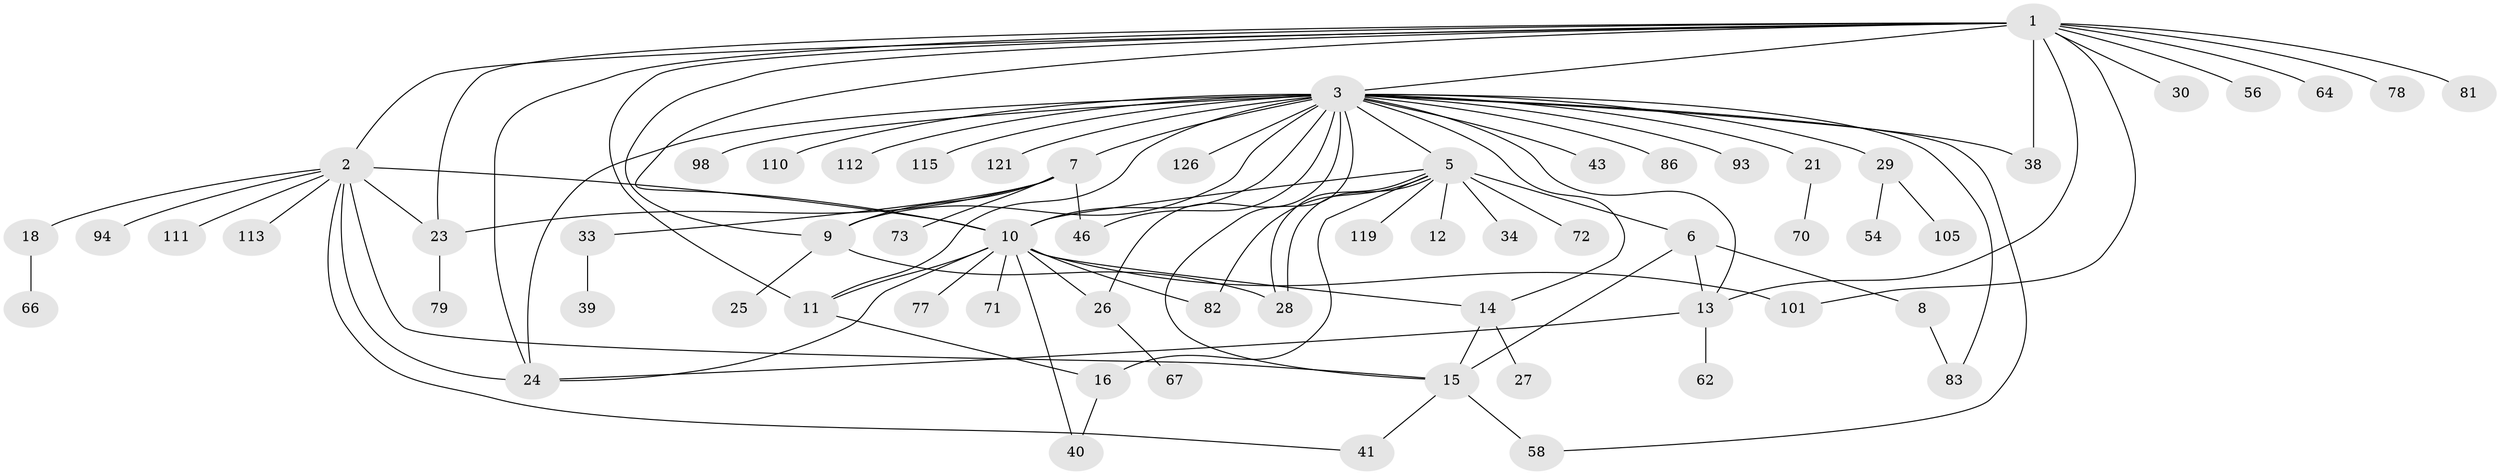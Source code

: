 // original degree distribution, {15: 0.007751937984496124, 13: 0.007751937984496124, 25: 0.007751937984496124, 5: 0.03875968992248062, 11: 0.007751937984496124, 7: 0.007751937984496124, 6: 0.031007751937984496, 2: 0.16279069767441862, 9: 0.007751937984496124, 1: 0.5038759689922481, 3: 0.12403100775193798, 4: 0.09302325581395349}
// Generated by graph-tools (version 1.1) at 2025/14/03/09/25 04:14:29]
// undirected, 64 vertices, 94 edges
graph export_dot {
graph [start="1"]
  node [color=gray90,style=filled];
  1;
  2 [super="+42+61"];
  3 [super="+4"];
  5;
  6 [super="+68+74+125"];
  7;
  8;
  9 [super="+45+60+80+96+97"];
  10 [super="+102+20+53+31+49"];
  11 [super="+51+99"];
  12;
  13 [super="+85+17"];
  14 [super="+55"];
  15 [super="+19"];
  16;
  18;
  21 [super="+120+87"];
  23 [super="+35+92+57"];
  24 [super="+69+59"];
  25;
  26;
  27;
  28 [super="+65"];
  29 [super="+50+90+48"];
  30;
  33;
  34;
  38 [super="+104"];
  39;
  40;
  41;
  43 [super="+52"];
  46 [super="+75+47"];
  54;
  56;
  58;
  62;
  64;
  66;
  67;
  70;
  71;
  72;
  73;
  77;
  78;
  79;
  81;
  82 [super="+88"];
  83 [super="+114"];
  86;
  93;
  94;
  98;
  101 [super="+109+124+117"];
  105;
  110;
  111;
  112;
  113;
  115;
  119;
  121;
  126;
  1 -- 2;
  1 -- 3;
  1 -- 9;
  1 -- 10;
  1 -- 11;
  1 -- 13;
  1 -- 23;
  1 -- 30;
  1 -- 56;
  1 -- 64;
  1 -- 78;
  1 -- 81;
  1 -- 101;
  1 -- 38;
  1 -- 24;
  2 -- 15;
  2 -- 18;
  2 -- 41;
  2 -- 94;
  2 -- 111;
  2 -- 113;
  2 -- 23 [weight=2];
  2 -- 10;
  2 -- 24;
  3 -- 5;
  3 -- 7;
  3 -- 14;
  3 -- 21;
  3 -- 24 [weight=2];
  3 -- 26;
  3 -- 29;
  3 -- 38;
  3 -- 46;
  3 -- 58;
  3 -- 86;
  3 -- 93;
  3 -- 98;
  3 -- 110;
  3 -- 112;
  3 -- 115;
  3 -- 121;
  3 -- 126;
  3 -- 83;
  3 -- 11;
  3 -- 43;
  3 -- 13;
  3 -- 10 [weight=2];
  3 -- 15;
  3 -- 9;
  5 -- 6;
  5 -- 12;
  5 -- 16;
  5 -- 28;
  5 -- 28;
  5 -- 34;
  5 -- 72;
  5 -- 82;
  5 -- 119;
  5 -- 10;
  6 -- 8;
  6 -- 15 [weight=2];
  6 -- 13;
  7 -- 9;
  7 -- 33;
  7 -- 46;
  7 -- 73;
  7 -- 23;
  8 -- 83;
  9 -- 25;
  9 -- 28;
  10 -- 40;
  10 -- 77;
  10 -- 101;
  10 -- 26;
  10 -- 71;
  10 -- 14;
  10 -- 11;
  10 -- 82;
  10 -- 24;
  11 -- 16;
  13 -- 24;
  13 -- 62;
  14 -- 15;
  14 -- 27;
  15 -- 41;
  15 -- 58;
  16 -- 40;
  18 -- 66;
  21 -- 70;
  23 -- 79;
  26 -- 67;
  29 -- 105;
  29 -- 54;
  33 -- 39;
}
